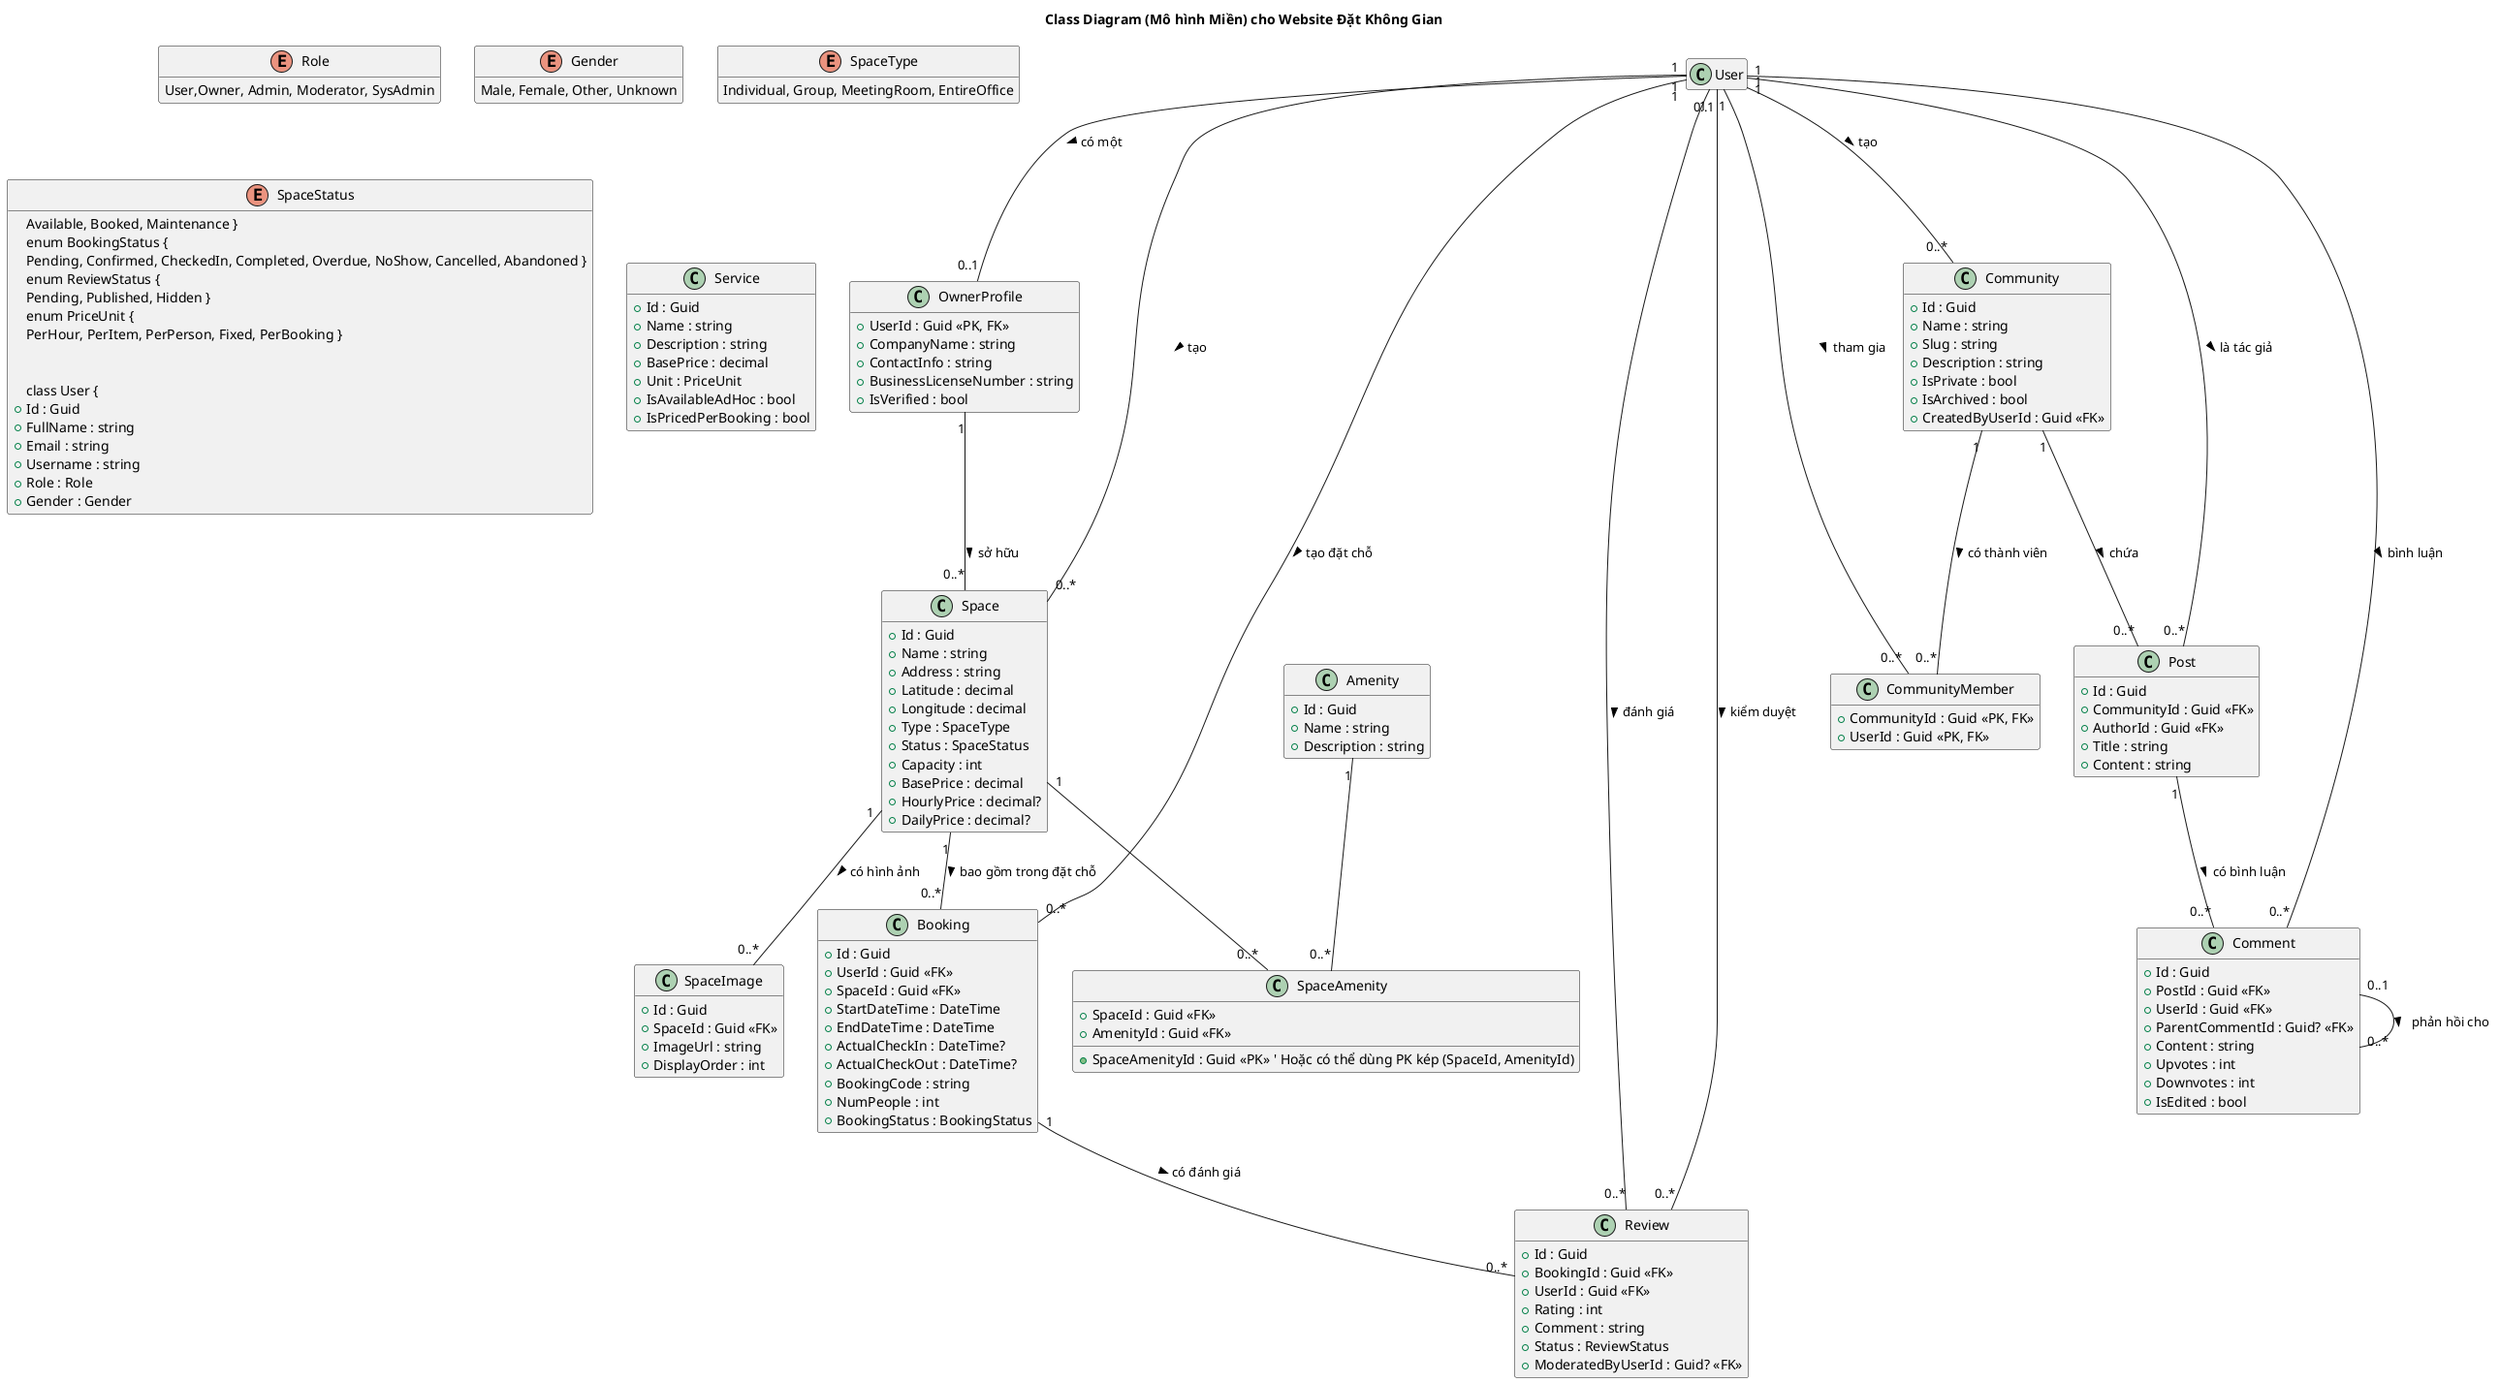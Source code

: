 @startuml
skinparam ClassAttributeIconStyle stereotype
hide empty members

title Class Diagram (Mô hình Miền) cho Website Đặt Không Gian

' --- Enumerations ---
enum Role {
User,Owner, Admin, Moderator, SysAdmin 
}
enum Gender {
Male, Female, Other, Unknown
}
enum SpaceType {
Individual, Group, MeetingRoom, EntireOffice
}

enum SpaceStatus {
Available, Booked, Maintenance }
enum BookingStatus {
Pending, Confirmed, CheckedIn, Completed, Overdue, NoShow, Cancelled, Abandoned }
enum ReviewStatus {
Pending, Published, Hidden }
enum PriceUnit { 
PerHour, PerItem, PerPerson, Fixed, PerBooking }


' --- Entities ---
class User {
    + Id : Guid
    + FullName : string
    + Email : string
    + Username : string
    + Role : Role
    + Gender : Gender
}

class OwnerProfile {
    + UserId : Guid <<PK, FK>>
    + CompanyName : string
    + ContactInfo : string
    + BusinessLicenseNumber : string
    + IsVerified : bool
}

class Space {
    + Id : Guid
    + Name : string
    + Address : string
    + Latitude : decimal
    + Longitude : decimal
    + Type : SpaceType
    + Status : SpaceStatus
    + Capacity : int
    + BasePrice : decimal
    + HourlyPrice : decimal?
    + DailyPrice : decimal?
}

class Booking {
    + Id : Guid
    + UserId : Guid <<FK>>
    + SpaceId : Guid <<FK>>
    + StartDateTime : DateTime
    + EndDateTime : DateTime
    + ActualCheckIn : DateTime?
    + ActualCheckOut : DateTime?
    + BookingCode : string
    + NumPeople : int
    + BookingStatus : BookingStatus
}

class Community {
    + Id : Guid
    + Name : string
    + Slug : string
    + Description : string
    + IsPrivate : bool
    + IsArchived : bool
    + CreatedByUserId : Guid <<FK>>
}

class CommunityMember {
    + CommunityId : Guid <<PK, FK>>
    + UserId : Guid <<PK, FK>>
    ' Thêm các thuộc tính khác của thành viên nếu có
}

class Post {
    + Id : Guid
    + CommunityId : Guid <<FK>>
    + AuthorId : Guid <<FK>>
    + Title : string
    + Content : string
}

class Comment {
    + Id : Guid
    + PostId : Guid <<FK>>
    + UserId : Guid <<FK>>
    + ParentCommentId : Guid? <<FK>>
    + Content : string
    + Upvotes : int
    + Downvotes : int
    + IsEdited : bool
}

class Review {
    + Id : Guid
    + BookingId : Guid <<FK>>
    + UserId : Guid <<FK>>
    + Rating : int
    + Comment : string
    + Status : ReviewStatus
    + ModeratedByUserId : Guid? <<FK>>
}

class Service {
    + Id : Guid
    + Name : string
    + Description : string
    + BasePrice : decimal
    + Unit : PriceUnit
    + IsAvailableAdHoc : bool
    + IsPricedPerBooking : bool
}

class Amenity {
    + Id : Guid
    + Name : string
    + Description : string
}

class SpaceAmenity {
    + SpaceAmenityId : Guid <<PK>> ' Hoặc có thể dùng PK kép (SpaceId, AmenityId)
    + SpaceId : Guid <<FK>>
    + AmenityId : Guid <<FK>>
}

class SpaceImage {
    + Id : Guid
    + SpaceId : Guid <<FK>>
    + ImageUrl : string
    + DisplayOrder : int
}

' --- Relationships ---

' User và OwnerProfile (1-0/1)
User "1" -- "0..1" OwnerProfile : có một >

' User và Space (CreatedBy)
User "1" -- "0..*" Space : tạo >

' OwnerProfile và Space (Ownership)
OwnerProfile "1" -- "0..*" Space : sở hữu >

' User và Booking
User "1" -- "0..*" Booking : tạo đặt chỗ >

' Space và Booking
Space "1" -- "0..*" Booking : bao gồm trong đặt chỗ >

' User và Community (CreatedBy) - Creator of Community
User "1" -- "0..*" Community : tạo >

' Community và Post
Community "1" -- "0..*" Post : chứa >

' User và Post (Author of Post)
User "1" -- "0..*" Post : là tác giả >

' Mối quan hệ N-N giữa User và Community thông qua CommunityMember (Association Class)
User "1" -- "0..*" CommunityMember : tham gia >
Community "1" -- "0..*" CommunityMember : có thành viên >

' Post và Comment
Post "1" -- "0..*" Comment : có bình luận >

' User và Comment (Author of Comment)
User "1" -- "0..*" Comment : bình luận >

' Comment tự tham chiếu (Replies)
Comment "0..1" -- "0..*" Comment : phản hồi cho >

' Booking và Review
Booking "1" -- "0..*" Review : có đánh giá >

' User và Review (Reviewer)
User "1" -- "0..*" Review : đánh giá >

' User và Review (Moderator) - Optional
User "0..1" -- "0..*" Review : kiểm duyệt >

' Space và SpaceImage
Space "1" -- "0..*" SpaceImage : có hình ảnh >

' Space và Amenity thông qua SpaceAmenity (N-N Association)
Space "1" -- "0..*" SpaceAmenity
Amenity "1" -- "0..*" SpaceAmenity
/'SpaceAmenity "Many-to-Many" Space : có tiện ích >'/
/'SpaceAmenity "Many-to-Many" Amenity : thuộc về >'/

' Mối quan hệ giữa Service và Space (Nếu cần: N-N thông qua ServiceSpace)
' Service "1" -- "0..*" ServiceSpace
' Space "1" -- "0..*" ServiceSpace
' ServiceSpace "Many-to-Many" Service : cung cấp trong >
' ServiceSpace "Many-to-Many" Space : có dịch vụ >

@enduml